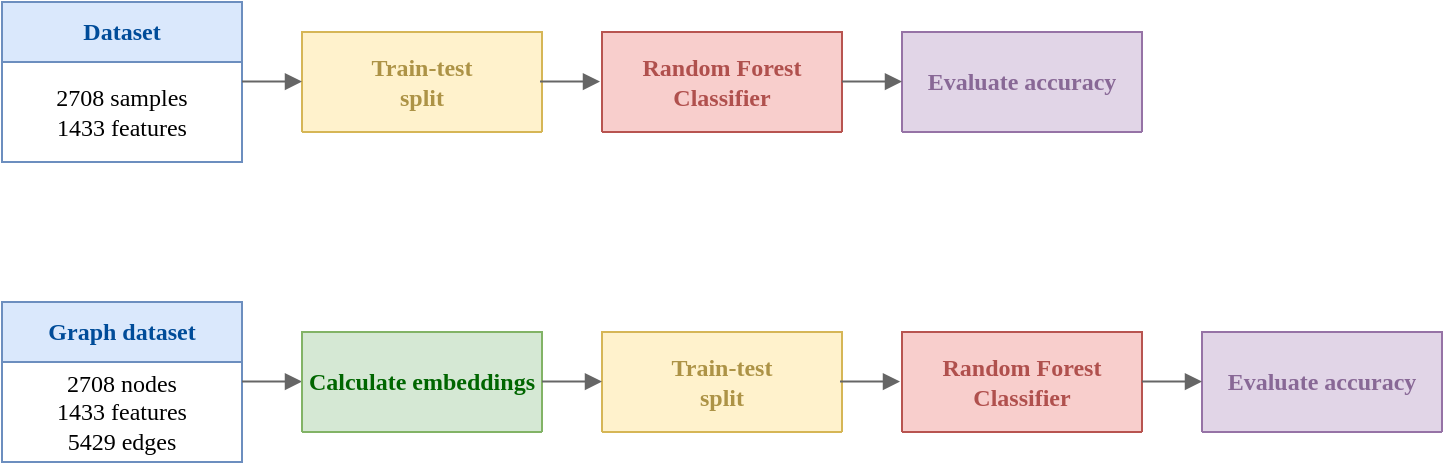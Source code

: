 <mxfile version="20.4.0" type="device"><diagram id="G9KDtSZdrLcnv2At-3th" name="Page-1"><mxGraphModel dx="1164" dy="-509" grid="1" gridSize="10" guides="1" tooltips="1" connect="1" arrows="1" fold="1" page="1" pageScale="1" pageWidth="827" pageHeight="1169" math="0" shadow="0"><root><mxCell id="0"/><mxCell id="1" parent="0"/><mxCell id="JpzSTHqvWWDvCkUG6mJw-63" style="edgeStyle=orthogonalEdgeStyle;rounded=0;orthogonalLoop=1;jettySize=auto;html=1;exitX=0;exitY=0.5;exitDx=0;exitDy=0;entryX=0;entryY=0.5;entryDx=0;entryDy=0;fontFamily=Fira Code;fontSource=https%3A%2F%2Ffonts.googleapis.com%2Fcss%3Ffamily%3DFira%2BCode;fontColor=#6C8EBF;endArrow=none;endFill=0;strokeColor=#666666;" parent="1" target="JpzSTHqvWWDvCkUG6mJw-57" edge="1"><mxGeometry relative="1" as="geometry"><mxPoint x="80" y="2385" as="sourcePoint"/></mxGeometry></mxCell><mxCell id="Ldxet25v70_qZxSmjJ1w-3" value="&lt;font color=&quot;#004c99&quot;&gt;Dataset&lt;/font&gt;" style="swimlane;fontStyle=1;childLayout=stackLayout;horizontal=1;startSize=30;horizontalStack=0;resizeParent=1;resizeParentMax=0;resizeLast=0;collapsible=0;marginBottom=0;whiteSpace=wrap;html=1;fontFamily=Fira Code;fontSource=https%3A%2F%2Ffonts.googleapis.com%2Fcss%3Ffamily%3DFira%2BCode;swimlaneLine=1;fillColor=#dae8fc;strokeColor=#6c8ebf;container=0;" vertex="1" parent="1"><mxGeometry x="30" y="1200" width="120" height="80" as="geometry"/></mxCell><mxCell id="Ldxet25v70_qZxSmjJ1w-7" value="&lt;font data-font-src=&quot;https://fonts.googleapis.com/css?family=Fira+Code&quot; face=&quot;Fira Code&quot;&gt;2708 samples&lt;br&gt;1433 features&lt;/font&gt;" style="text;html=1;strokeColor=none;fillColor=none;align=center;verticalAlign=middle;whiteSpace=wrap;rounded=0;" vertex="1" parent="Ldxet25v70_qZxSmjJ1w-3"><mxGeometry y="30" width="120" height="50" as="geometry"/></mxCell><mxCell id="Ldxet25v70_qZxSmjJ1w-8" value="&lt;font color=&quot;#ad9346&quot;&gt;Train-test &lt;br&gt;split&lt;/font&gt;" style="swimlane;fontStyle=1;childLayout=stackLayout;horizontal=1;startSize=60;horizontalStack=0;resizeParent=1;resizeParentMax=0;resizeLast=0;collapsible=0;marginBottom=0;whiteSpace=wrap;html=1;fontFamily=Fira Code;fontSource=https%3A%2F%2Ffonts.googleapis.com%2Fcss%3Ffamily%3DFira%2BCode;swimlaneLine=1;fillColor=#fff2cc;strokeColor=#d6b656;container=0;" vertex="1" parent="1"><mxGeometry x="180" y="1215" width="120" height="50" as="geometry"/></mxCell><mxCell id="Ldxet25v70_qZxSmjJ1w-10" value="&lt;font color=&quot;#b0504d&quot;&gt;Random Forest Classifier&lt;/font&gt;" style="swimlane;fontStyle=1;childLayout=stackLayout;horizontal=1;startSize=60;horizontalStack=0;resizeParent=1;resizeParentMax=0;resizeLast=0;collapsible=0;marginBottom=0;whiteSpace=wrap;html=1;fontFamily=Fira Code;fontSource=https%3A%2F%2Ffonts.googleapis.com%2Fcss%3Ffamily%3DFira%2BCode;swimlaneLine=1;fillColor=#f8cecc;strokeColor=#b85450;container=0;" vertex="1" parent="1"><mxGeometry x="330" y="1215" width="120" height="50" as="geometry"/></mxCell><mxCell id="Ldxet25v70_qZxSmjJ1w-13" value="&lt;font color=&quot;#886896&quot;&gt;Evaluate accuracy&lt;/font&gt;" style="swimlane;fontStyle=1;childLayout=stackLayout;horizontal=1;startSize=60;horizontalStack=0;resizeParent=1;resizeParentMax=0;resizeLast=0;collapsible=0;marginBottom=0;whiteSpace=wrap;html=1;fontFamily=Fira Code;fontSource=https%3A%2F%2Ffonts.googleapis.com%2Fcss%3Ffamily%3DFira%2BCode;swimlaneLine=1;fillColor=#e1d5e7;strokeColor=#9673a6;container=0;" vertex="1" parent="1"><mxGeometry x="480" y="1215" width="120" height="50" as="geometry"/></mxCell><mxCell id="Ldxet25v70_qZxSmjJ1w-17" value="" style="endArrow=block;html=1;rounded=0;endFill=1;fontFamily=Fira Code;fontSource=https%3A%2F%2Ffonts.googleapis.com%2Fcss%3Ffamily%3DFira%2BCode;fontColor=#666666;strokeColor=#666666;exitX=1;exitY=0.5;exitDx=0;exitDy=0;" edge="1" parent="1"><mxGeometry width="50" height="50" relative="1" as="geometry"><mxPoint x="299" y="1239.81" as="sourcePoint"/><mxPoint x="329" y="1239.81" as="targetPoint"/></mxGeometry></mxCell><mxCell id="Ldxet25v70_qZxSmjJ1w-19" value="" style="endArrow=block;html=1;rounded=0;endFill=1;fontFamily=Fira Code;fontSource=https%3A%2F%2Ffonts.googleapis.com%2Fcss%3Ffamily%3DFira%2BCode;fontColor=#666666;strokeColor=#666666;exitX=1;exitY=0.5;exitDx=0;exitDy=0;" edge="1" parent="1"><mxGeometry width="50" height="50" relative="1" as="geometry"><mxPoint x="150" y="1239.81" as="sourcePoint"/><mxPoint x="180" y="1239.81" as="targetPoint"/></mxGeometry></mxCell><mxCell id="Ldxet25v70_qZxSmjJ1w-20" value="" style="endArrow=block;html=1;rounded=0;endFill=1;fontFamily=Fira Code;fontSource=https%3A%2F%2Ffonts.googleapis.com%2Fcss%3Ffamily%3DFira%2BCode;fontColor=#666666;strokeColor=#666666;exitX=1;exitY=0.5;exitDx=0;exitDy=0;" edge="1" parent="1"><mxGeometry width="50" height="50" relative="1" as="geometry"><mxPoint x="450" y="1239.81" as="sourcePoint"/><mxPoint x="480" y="1239.81" as="targetPoint"/></mxGeometry></mxCell><mxCell id="Ldxet25v70_qZxSmjJ1w-22" value="&lt;font color=&quot;#004c99&quot;&gt;Graph dataset&lt;/font&gt;" style="swimlane;fontStyle=1;childLayout=stackLayout;horizontal=1;startSize=30;horizontalStack=0;resizeParent=1;resizeParentMax=0;resizeLast=0;collapsible=0;marginBottom=0;whiteSpace=wrap;html=1;fontFamily=Fira Code;fontSource=https%3A%2F%2Ffonts.googleapis.com%2Fcss%3Ffamily%3DFira%2BCode;swimlaneLine=1;fillColor=#dae8fc;strokeColor=#6c8ebf;container=0;" vertex="1" parent="1"><mxGeometry x="30" y="1350" width="120" height="80" as="geometry"/></mxCell><mxCell id="Ldxet25v70_qZxSmjJ1w-23" value="&lt;font data-font-src=&quot;https://fonts.googleapis.com/css?family=Fira+Code&quot; face=&quot;Fira Code&quot;&gt;2708 nodes&lt;br&gt;1433 features&lt;br&gt;5429 edges&lt;/font&gt;" style="text;html=1;strokeColor=none;fillColor=none;align=center;verticalAlign=middle;whiteSpace=wrap;rounded=0;" vertex="1" parent="Ldxet25v70_qZxSmjJ1w-22"><mxGeometry y="30" width="120" height="50" as="geometry"/></mxCell><mxCell id="Ldxet25v70_qZxSmjJ1w-24" value="&lt;font color=&quot;#ad9346&quot;&gt;Train-test &lt;br&gt;split&lt;/font&gt;" style="swimlane;fontStyle=1;childLayout=stackLayout;horizontal=1;startSize=60;horizontalStack=0;resizeParent=1;resizeParentMax=0;resizeLast=0;collapsible=0;marginBottom=0;whiteSpace=wrap;html=1;fontFamily=Fira Code;fontSource=https%3A%2F%2Ffonts.googleapis.com%2Fcss%3Ffamily%3DFira%2BCode;swimlaneLine=1;fillColor=#fff2cc;strokeColor=#d6b656;container=0;" vertex="1" parent="1"><mxGeometry x="330" y="1365" width="120" height="50" as="geometry"/></mxCell><mxCell id="Ldxet25v70_qZxSmjJ1w-25" value="&lt;font color=&quot;#b0504d&quot;&gt;Random Forest Classifier&lt;/font&gt;" style="swimlane;fontStyle=1;childLayout=stackLayout;horizontal=1;startSize=60;horizontalStack=0;resizeParent=1;resizeParentMax=0;resizeLast=0;collapsible=0;marginBottom=0;whiteSpace=wrap;html=1;fontFamily=Fira Code;fontSource=https%3A%2F%2Ffonts.googleapis.com%2Fcss%3Ffamily%3DFira%2BCode;swimlaneLine=1;fillColor=#f8cecc;strokeColor=#b85450;container=0;" vertex="1" parent="1"><mxGeometry x="480" y="1365" width="120" height="50" as="geometry"/></mxCell><mxCell id="Ldxet25v70_qZxSmjJ1w-26" value="&lt;font color=&quot;#886896&quot;&gt;Evaluate accuracy&lt;/font&gt;" style="swimlane;fontStyle=1;childLayout=stackLayout;horizontal=1;startSize=60;horizontalStack=0;resizeParent=1;resizeParentMax=0;resizeLast=0;collapsible=0;marginBottom=0;whiteSpace=wrap;html=1;fontFamily=Fira Code;fontSource=https%3A%2F%2Ffonts.googleapis.com%2Fcss%3Ffamily%3DFira%2BCode;swimlaneLine=1;fillColor=#e1d5e7;strokeColor=#9673a6;container=0;" vertex="1" parent="1"><mxGeometry x="630" y="1365" width="120" height="50" as="geometry"/></mxCell><mxCell id="Ldxet25v70_qZxSmjJ1w-27" value="" style="endArrow=block;html=1;rounded=0;endFill=1;fontFamily=Fira Code;fontSource=https%3A%2F%2Ffonts.googleapis.com%2Fcss%3Ffamily%3DFira%2BCode;fontColor=#666666;strokeColor=#666666;exitX=1;exitY=0.5;exitDx=0;exitDy=0;" edge="1" parent="1"><mxGeometry width="50" height="50" relative="1" as="geometry"><mxPoint x="449" y="1389.81" as="sourcePoint"/><mxPoint x="479" y="1389.81" as="targetPoint"/></mxGeometry></mxCell><mxCell id="Ldxet25v70_qZxSmjJ1w-28" value="" style="endArrow=block;html=1;rounded=0;endFill=1;fontFamily=Fira Code;fontSource=https%3A%2F%2Ffonts.googleapis.com%2Fcss%3Ffamily%3DFira%2BCode;fontColor=#666666;strokeColor=#666666;exitX=1;exitY=0.5;exitDx=0;exitDy=0;" edge="1" parent="1"><mxGeometry width="50" height="50" relative="1" as="geometry"><mxPoint x="150" y="1389.81" as="sourcePoint"/><mxPoint x="180" y="1389.81" as="targetPoint"/></mxGeometry></mxCell><mxCell id="Ldxet25v70_qZxSmjJ1w-29" value="" style="endArrow=block;html=1;rounded=0;endFill=1;fontFamily=Fira Code;fontSource=https%3A%2F%2Ffonts.googleapis.com%2Fcss%3Ffamily%3DFira%2BCode;fontColor=#666666;strokeColor=#666666;exitX=1;exitY=0.5;exitDx=0;exitDy=0;" edge="1" parent="1"><mxGeometry width="50" height="50" relative="1" as="geometry"><mxPoint x="600" y="1389.81" as="sourcePoint"/><mxPoint x="630" y="1389.81" as="targetPoint"/></mxGeometry></mxCell><mxCell id="Ldxet25v70_qZxSmjJ1w-30" value="&lt;font color=&quot;#006600&quot;&gt;Calculate embeddings&lt;/font&gt;" style="swimlane;fontStyle=1;childLayout=stackLayout;horizontal=1;startSize=60;horizontalStack=0;resizeParent=1;resizeParentMax=0;resizeLast=0;collapsible=0;marginBottom=0;whiteSpace=wrap;html=1;fontFamily=Fira Code;fontSource=https%3A%2F%2Ffonts.googleapis.com%2Fcss%3Ffamily%3DFira%2BCode;swimlaneLine=1;fillColor=#D5E8D4;strokeColor=#82B366;container=0;" vertex="1" parent="1"><mxGeometry x="180" y="1365" width="120" height="50" as="geometry"/></mxCell><mxCell id="Ldxet25v70_qZxSmjJ1w-31" value="" style="endArrow=block;html=1;rounded=0;endFill=1;fontFamily=Fira Code;fontSource=https%3A%2F%2Ffonts.googleapis.com%2Fcss%3Ffamily%3DFira%2BCode;fontColor=#666666;strokeColor=#666666;exitX=1;exitY=0.5;exitDx=0;exitDy=0;" edge="1" parent="1"><mxGeometry width="50" height="50" relative="1" as="geometry"><mxPoint x="300" y="1389.81" as="sourcePoint"/><mxPoint x="330" y="1389.81" as="targetPoint"/></mxGeometry></mxCell></root></mxGraphModel></diagram></mxfile>
